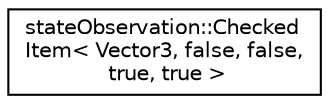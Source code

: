 digraph "Graphical Class Hierarchy"
{
 // LATEX_PDF_SIZE
  edge [fontname="Helvetica",fontsize="10",labelfontname="Helvetica",labelfontsize="10"];
  node [fontname="Helvetica",fontsize="10",shape=record];
  rankdir="LR";
  Node0 [label="stateObservation::Checked\lItem\< Vector3, false, false,\l true, true \>",height=0.2,width=0.4,color="black", fillcolor="white", style="filled",URL="$classstateObservation_1_1CheckedItem.html",tooltip=" "];
}
